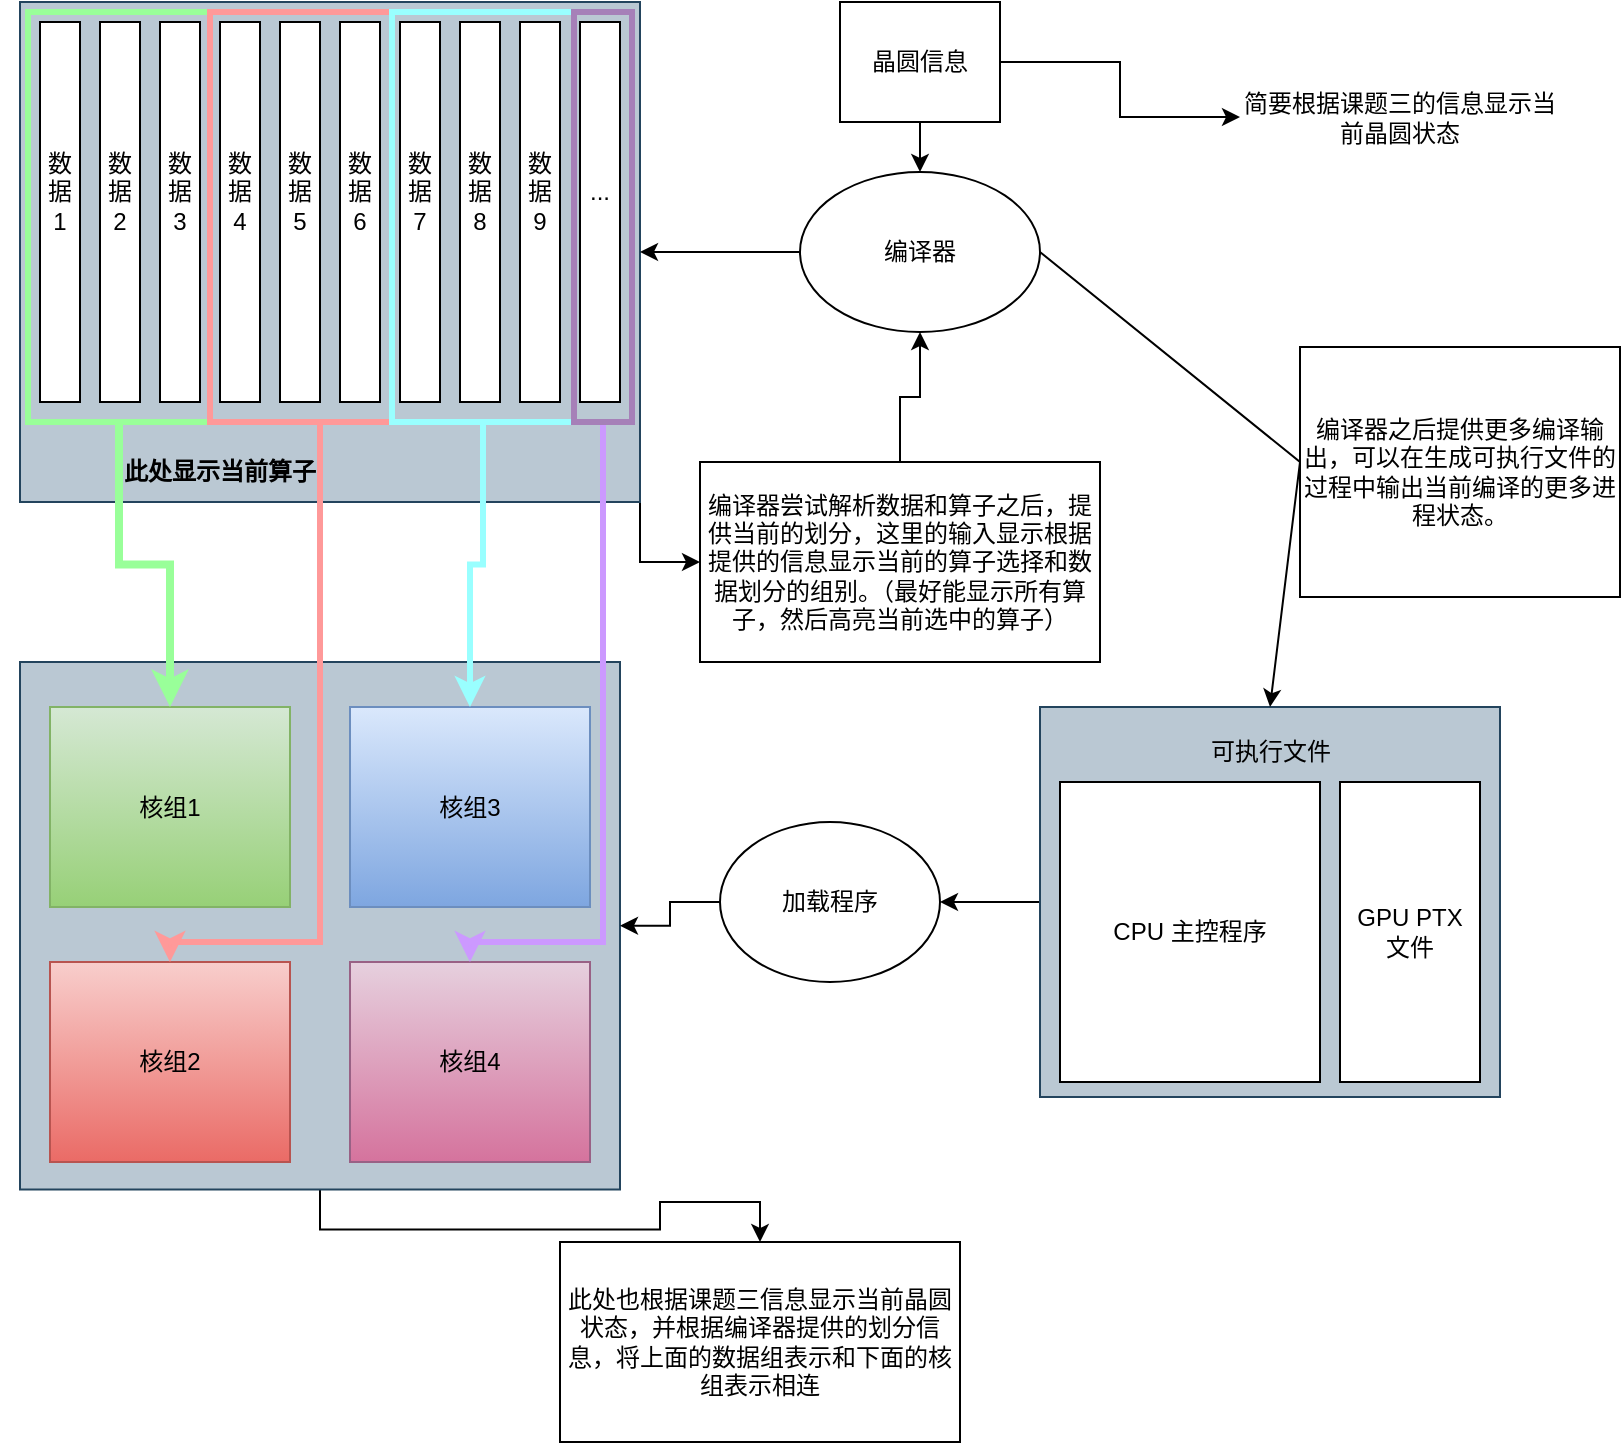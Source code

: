 <mxfile version="24.8.4">
  <diagram name="Page-1" id="mz1Ur3lC-kKvIxkAm4-n">
    <mxGraphModel dx="1374" dy="810" grid="1" gridSize="10" guides="1" tooltips="1" connect="1" arrows="1" fold="1" page="1" pageScale="1" pageWidth="850" pageHeight="1100" math="0" shadow="0">
      <root>
        <mxCell id="0" />
        <mxCell id="1" parent="0" />
        <mxCell id="eL6V0xW0Z7W9l1deCJd3-5" style="edgeStyle=orthogonalEdgeStyle;rounded=0;orthogonalLoop=1;jettySize=auto;html=1;exitX=1;exitY=1;exitDx=0;exitDy=0;" edge="1" parent="1" source="n7QWhcrF3B2wRNdfnVHo-2" target="eL6V0xW0Z7W9l1deCJd3-4">
          <mxGeometry relative="1" as="geometry" />
        </mxCell>
        <mxCell id="n7QWhcrF3B2wRNdfnVHo-2" value="" style="rounded=0;whiteSpace=wrap;html=1;rotation=0;fillColor=#bac8d3;strokeColor=#23445d;" parent="1" vertex="1">
          <mxGeometry x="20" y="10" width="310" height="250" as="geometry" />
        </mxCell>
        <mxCell id="n7QWhcrF3B2wRNdfnVHo-3" value="" style="rounded=0;whiteSpace=wrap;html=1;" parent="1" vertex="1">
          <mxGeometry x="30" y="20" width="20" height="190" as="geometry" />
        </mxCell>
        <mxCell id="n7QWhcrF3B2wRNdfnVHo-4" value="" style="rounded=0;whiteSpace=wrap;html=1;" parent="1" vertex="1">
          <mxGeometry x="60" y="20" width="20" height="190" as="geometry" />
        </mxCell>
        <mxCell id="n7QWhcrF3B2wRNdfnVHo-5" value="" style="rounded=0;whiteSpace=wrap;html=1;" parent="1" vertex="1">
          <mxGeometry x="90" y="20" width="20" height="190" as="geometry" />
        </mxCell>
        <mxCell id="n7QWhcrF3B2wRNdfnVHo-6" value="" style="rounded=0;whiteSpace=wrap;html=1;" parent="1" vertex="1">
          <mxGeometry x="150" y="20" width="20" height="190" as="geometry" />
        </mxCell>
        <mxCell id="n7QWhcrF3B2wRNdfnVHo-7" value="" style="rounded=0;whiteSpace=wrap;html=1;" parent="1" vertex="1">
          <mxGeometry x="120" y="20" width="20" height="190" as="geometry" />
        </mxCell>
        <mxCell id="n7QWhcrF3B2wRNdfnVHo-8" value="" style="rounded=0;whiteSpace=wrap;html=1;" parent="1" vertex="1">
          <mxGeometry x="180" y="20" width="20" height="190" as="geometry" />
        </mxCell>
        <mxCell id="n7QWhcrF3B2wRNdfnVHo-9" value="" style="rounded=0;whiteSpace=wrap;html=1;" parent="1" vertex="1">
          <mxGeometry x="210" y="20" width="20" height="190" as="geometry" />
        </mxCell>
        <mxCell id="n7QWhcrF3B2wRNdfnVHo-10" value="" style="rounded=0;whiteSpace=wrap;html=1;" parent="1" vertex="1">
          <mxGeometry x="240" y="20" width="20" height="190" as="geometry" />
        </mxCell>
        <mxCell id="n7QWhcrF3B2wRNdfnVHo-11" value="" style="rounded=0;whiteSpace=wrap;html=1;" parent="1" vertex="1">
          <mxGeometry x="270" y="20" width="20" height="190" as="geometry" />
        </mxCell>
        <mxCell id="n7QWhcrF3B2wRNdfnVHo-13" value="" style="rounded=0;whiteSpace=wrap;html=1;" parent="1" vertex="1">
          <mxGeometry x="300" y="20" width="20" height="190" as="geometry" />
        </mxCell>
        <mxCell id="n7QWhcrF3B2wRNdfnVHo-14" value="&lt;b&gt;此处显示当前算子&lt;/b&gt;" style="text;html=1;align=center;verticalAlign=middle;whiteSpace=wrap;rounded=0;" parent="1" vertex="1">
          <mxGeometry x="55" y="230" width="130" height="30" as="geometry" />
        </mxCell>
        <mxCell id="n7QWhcrF3B2wRNdfnVHo-15" value="数&lt;br&gt;据&lt;br&gt;1" style="text;html=1;align=center;verticalAlign=middle;whiteSpace=wrap;rounded=0;rotation=0;" parent="1" vertex="1">
          <mxGeometry x="10" y="90" width="60" height="30" as="geometry" />
        </mxCell>
        <mxCell id="n7QWhcrF3B2wRNdfnVHo-16" value="数&lt;br&gt;据&lt;br&gt;2" style="text;html=1;align=center;verticalAlign=middle;whiteSpace=wrap;rounded=0;rotation=0;" parent="1" vertex="1">
          <mxGeometry x="40" y="90" width="60" height="30" as="geometry" />
        </mxCell>
        <mxCell id="n7QWhcrF3B2wRNdfnVHo-17" value="数&lt;br&gt;据&lt;br&gt;3" style="text;html=1;align=center;verticalAlign=middle;whiteSpace=wrap;rounded=0;rotation=0;" parent="1" vertex="1">
          <mxGeometry x="70" y="90" width="60" height="30" as="geometry" />
        </mxCell>
        <mxCell id="n7QWhcrF3B2wRNdfnVHo-18" value="数&lt;br&gt;据&lt;br&gt;4" style="text;html=1;align=center;verticalAlign=middle;whiteSpace=wrap;rounded=0;rotation=0;" parent="1" vertex="1">
          <mxGeometry x="100" y="90" width="60" height="30" as="geometry" />
        </mxCell>
        <mxCell id="n7QWhcrF3B2wRNdfnVHo-19" value="数&lt;br&gt;据&lt;br&gt;5" style="text;html=1;align=center;verticalAlign=middle;whiteSpace=wrap;rounded=0;rotation=0;" parent="1" vertex="1">
          <mxGeometry x="130" y="90" width="60" height="30" as="geometry" />
        </mxCell>
        <mxCell id="n7QWhcrF3B2wRNdfnVHo-20" value="数&lt;br&gt;据&lt;br&gt;6" style="text;html=1;align=center;verticalAlign=middle;whiteSpace=wrap;rounded=0;rotation=0;" parent="1" vertex="1">
          <mxGeometry x="160" y="90" width="60" height="30" as="geometry" />
        </mxCell>
        <mxCell id="n7QWhcrF3B2wRNdfnVHo-21" value="数&lt;br&gt;据&lt;br&gt;7" style="text;html=1;align=center;verticalAlign=middle;whiteSpace=wrap;rounded=0;rotation=0;" parent="1" vertex="1">
          <mxGeometry x="190" y="90" width="60" height="30" as="geometry" />
        </mxCell>
        <mxCell id="n7QWhcrF3B2wRNdfnVHo-22" value="数&lt;br&gt;据&lt;br&gt;8" style="text;html=1;align=center;verticalAlign=middle;whiteSpace=wrap;rounded=0;rotation=0;" parent="1" vertex="1">
          <mxGeometry x="220" y="90" width="60" height="30" as="geometry" />
        </mxCell>
        <mxCell id="n7QWhcrF3B2wRNdfnVHo-23" value="数&lt;br&gt;据&lt;br&gt;9" style="text;html=1;align=center;verticalAlign=middle;whiteSpace=wrap;rounded=0;rotation=0;" parent="1" vertex="1">
          <mxGeometry x="250" y="90" width="60" height="30" as="geometry" />
        </mxCell>
        <mxCell id="n7QWhcrF3B2wRNdfnVHo-25" value="..." style="text;html=1;align=center;verticalAlign=middle;whiteSpace=wrap;rounded=0;rotation=0;" parent="1" vertex="1">
          <mxGeometry x="280" y="90" width="60" height="30" as="geometry" />
        </mxCell>
        <mxCell id="eL6V0xW0Z7W9l1deCJd3-6" style="edgeStyle=orthogonalEdgeStyle;rounded=0;orthogonalLoop=1;jettySize=auto;html=1;exitX=0;exitY=0.5;exitDx=0;exitDy=0;entryX=1;entryY=0.5;entryDx=0;entryDy=0;" edge="1" parent="1" source="n7QWhcrF3B2wRNdfnVHo-26" target="n7QWhcrF3B2wRNdfnVHo-2">
          <mxGeometry relative="1" as="geometry" />
        </mxCell>
        <mxCell id="n7QWhcrF3B2wRNdfnVHo-26" value="编译器" style="ellipse;whiteSpace=wrap;html=1;" parent="1" vertex="1">
          <mxGeometry x="410" y="95" width="120" height="80" as="geometry" />
        </mxCell>
        <mxCell id="eL6V0xW0Z7W9l1deCJd3-2" style="edgeStyle=orthogonalEdgeStyle;rounded=0;orthogonalLoop=1;jettySize=auto;html=1;exitX=1;exitY=0.5;exitDx=0;exitDy=0;entryX=0;entryY=0.5;entryDx=0;entryDy=0;" edge="1" parent="1" source="n7QWhcrF3B2wRNdfnVHo-28" target="eL6V0xW0Z7W9l1deCJd3-3">
          <mxGeometry relative="1" as="geometry">
            <mxPoint x="620" y="40" as="targetPoint" />
          </mxGeometry>
        </mxCell>
        <mxCell id="n7QWhcrF3B2wRNdfnVHo-28" value="晶圆信息" style="rounded=0;whiteSpace=wrap;html=1;" parent="1" vertex="1">
          <mxGeometry x="430" y="10" width="80" height="60" as="geometry" />
        </mxCell>
        <mxCell id="n7QWhcrF3B2wRNdfnVHo-29" value="" style="endArrow=classic;html=1;rounded=0;exitX=0.5;exitY=1;exitDx=0;exitDy=0;entryX=0.5;entryY=0;entryDx=0;entryDy=0;" parent="1" source="n7QWhcrF3B2wRNdfnVHo-28" target="n7QWhcrF3B2wRNdfnVHo-26" edge="1">
          <mxGeometry width="50" height="50" relative="1" as="geometry">
            <mxPoint x="205" y="380" as="sourcePoint" />
            <mxPoint x="255" y="330" as="targetPoint" />
          </mxGeometry>
        </mxCell>
        <mxCell id="n7QWhcrF3B2wRNdfnVHo-52" style="edgeStyle=orthogonalEdgeStyle;rounded=0;orthogonalLoop=1;jettySize=auto;html=1;entryX=1;entryY=0.5;entryDx=0;entryDy=0;" parent="1" source="n7QWhcrF3B2wRNdfnVHo-39" target="n7QWhcrF3B2wRNdfnVHo-51" edge="1">
          <mxGeometry relative="1" as="geometry" />
        </mxCell>
        <mxCell id="n7QWhcrF3B2wRNdfnVHo-39" value="" style="rounded=0;whiteSpace=wrap;html=1;fillColor=#bac8d3;strokeColor=#23445d;" parent="1" vertex="1">
          <mxGeometry x="530" y="362.5" width="230" height="195" as="geometry" />
        </mxCell>
        <mxCell id="n7QWhcrF3B2wRNdfnVHo-40" value="" style="endArrow=classic;html=1;rounded=0;entryX=0.5;entryY=0;entryDx=0;entryDy=0;exitX=1;exitY=0.5;exitDx=0;exitDy=0;" parent="1" source="n7QWhcrF3B2wRNdfnVHo-26" target="n7QWhcrF3B2wRNdfnVHo-39" edge="1">
          <mxGeometry width="50" height="50" relative="1" as="geometry">
            <mxPoint x="530" y="135" as="sourcePoint" />
            <mxPoint x="265" y="330" as="targetPoint" />
            <Array as="points">
              <mxPoint x="660" y="240" />
            </Array>
          </mxGeometry>
        </mxCell>
        <mxCell id="n7QWhcrF3B2wRNdfnVHo-41" value="可执行文件" style="text;html=1;align=center;verticalAlign=middle;whiteSpace=wrap;rounded=0;" parent="1" vertex="1">
          <mxGeometry x="612.5" y="370" width="65" height="30" as="geometry" />
        </mxCell>
        <mxCell id="n7QWhcrF3B2wRNdfnVHo-44" value="CPU 主控程序" style="rounded=0;whiteSpace=wrap;html=1;" parent="1" vertex="1">
          <mxGeometry x="540" y="400" width="130" height="150" as="geometry" />
        </mxCell>
        <mxCell id="n7QWhcrF3B2wRNdfnVHo-45" value="GPU PTX&lt;br&gt;文件" style="rounded=0;whiteSpace=wrap;html=1;" parent="1" vertex="1">
          <mxGeometry x="680" y="400" width="70" height="150" as="geometry" />
        </mxCell>
        <mxCell id="eL6V0xW0Z7W9l1deCJd3-10" style="edgeStyle=orthogonalEdgeStyle;rounded=0;orthogonalLoop=1;jettySize=auto;html=1;exitX=0.5;exitY=1;exitDx=0;exitDy=0;" edge="1" parent="1" source="n7QWhcrF3B2wRNdfnVHo-46" target="eL6V0xW0Z7W9l1deCJd3-9">
          <mxGeometry relative="1" as="geometry" />
        </mxCell>
        <mxCell id="n7QWhcrF3B2wRNdfnVHo-46" value="" style="rounded=0;whiteSpace=wrap;html=1;fillColor=#bac8d3;strokeColor=#23445d;" parent="1" vertex="1">
          <mxGeometry x="20" y="340" width="300" height="263.75" as="geometry" />
        </mxCell>
        <mxCell id="n7QWhcrF3B2wRNdfnVHo-47" value="核组1" style="rounded=0;whiteSpace=wrap;html=1;fillColor=#d5e8d4;gradientColor=#97d077;strokeColor=#82b366;" parent="1" vertex="1">
          <mxGeometry x="35" y="362.5" width="120" height="100" as="geometry" />
        </mxCell>
        <mxCell id="n7QWhcrF3B2wRNdfnVHo-48" value="核组3" style="rounded=0;whiteSpace=wrap;html=1;fillColor=#dae8fc;gradientColor=#7ea6e0;strokeColor=#6c8ebf;" parent="1" vertex="1">
          <mxGeometry x="185" y="362.5" width="120" height="100" as="geometry" />
        </mxCell>
        <mxCell id="n7QWhcrF3B2wRNdfnVHo-49" value="核组2" style="rounded=0;whiteSpace=wrap;html=1;fillColor=#f8cecc;gradientColor=#ea6b66;strokeColor=#b85450;" parent="1" vertex="1">
          <mxGeometry x="35" y="490" width="120" height="100" as="geometry" />
        </mxCell>
        <mxCell id="n7QWhcrF3B2wRNdfnVHo-50" value="核组4" style="rounded=0;whiteSpace=wrap;html=1;fillColor=#e6d0de;gradientColor=#d5739d;strokeColor=#996185;" parent="1" vertex="1">
          <mxGeometry x="185" y="490" width="120" height="100" as="geometry" />
        </mxCell>
        <mxCell id="n7QWhcrF3B2wRNdfnVHo-53" style="edgeStyle=orthogonalEdgeStyle;rounded=0;orthogonalLoop=1;jettySize=auto;html=1;exitX=0;exitY=0.5;exitDx=0;exitDy=0;entryX=1;entryY=0.5;entryDx=0;entryDy=0;" parent="1" source="n7QWhcrF3B2wRNdfnVHo-51" target="n7QWhcrF3B2wRNdfnVHo-46" edge="1">
          <mxGeometry relative="1" as="geometry" />
        </mxCell>
        <mxCell id="n7QWhcrF3B2wRNdfnVHo-51" value="加载程序" style="ellipse;whiteSpace=wrap;html=1;" parent="1" vertex="1">
          <mxGeometry x="370" y="420" width="110" height="80" as="geometry" />
        </mxCell>
        <mxCell id="n7QWhcrF3B2wRNdfnVHo-60" style="edgeStyle=orthogonalEdgeStyle;rounded=0;orthogonalLoop=1;jettySize=auto;html=1;exitX=0.5;exitY=1;exitDx=0;exitDy=0;strokeColor=#99FF99;strokeWidth=4;" parent="1" source="n7QWhcrF3B2wRNdfnVHo-56" target="n7QWhcrF3B2wRNdfnVHo-47" edge="1">
          <mxGeometry relative="1" as="geometry" />
        </mxCell>
        <mxCell id="n7QWhcrF3B2wRNdfnVHo-56" value="" style="rounded=0;whiteSpace=wrap;html=1;fillColor=none;strokeColor=#99FF99;strokeWidth=3;" parent="1" vertex="1">
          <mxGeometry x="24" y="15" width="91" height="205" as="geometry" />
        </mxCell>
        <mxCell id="n7QWhcrF3B2wRNdfnVHo-61" style="edgeStyle=orthogonalEdgeStyle;rounded=0;orthogonalLoop=1;jettySize=auto;html=1;exitX=0.5;exitY=1;exitDx=0;exitDy=0;entryX=0.5;entryY=0;entryDx=0;entryDy=0;strokeColor=#FF9999;strokeWidth=3;" parent="1" source="n7QWhcrF3B2wRNdfnVHo-57" target="n7QWhcrF3B2wRNdfnVHo-49" edge="1">
          <mxGeometry relative="1" as="geometry">
            <Array as="points">
              <mxPoint x="170" y="220" />
              <mxPoint x="170" y="480" />
              <mxPoint x="95" y="480" />
            </Array>
          </mxGeometry>
        </mxCell>
        <mxCell id="n7QWhcrF3B2wRNdfnVHo-57" value="" style="rounded=0;whiteSpace=wrap;html=1;fillColor=none;strokeColor=#FF9999;strokeWidth=3;" parent="1" vertex="1">
          <mxGeometry x="115" y="15" width="91" height="205" as="geometry" />
        </mxCell>
        <mxCell id="n7QWhcrF3B2wRNdfnVHo-62" style="edgeStyle=orthogonalEdgeStyle;rounded=0;orthogonalLoop=1;jettySize=auto;html=1;exitX=0.5;exitY=1;exitDx=0;exitDy=0;entryX=0.5;entryY=0;entryDx=0;entryDy=0;strokeColor=#99FFFF;strokeWidth=3;" parent="1" source="n7QWhcrF3B2wRNdfnVHo-58" target="n7QWhcrF3B2wRNdfnVHo-48" edge="1">
          <mxGeometry relative="1" as="geometry" />
        </mxCell>
        <mxCell id="n7QWhcrF3B2wRNdfnVHo-58" value="" style="rounded=0;whiteSpace=wrap;html=1;fillColor=none;strokeColor=#99FFFF;strokeWidth=3;" parent="1" vertex="1">
          <mxGeometry x="206" y="15" width="91" height="205" as="geometry" />
        </mxCell>
        <mxCell id="n7QWhcrF3B2wRNdfnVHo-63" style="edgeStyle=orthogonalEdgeStyle;rounded=0;orthogonalLoop=1;jettySize=auto;html=1;exitX=0.5;exitY=1;exitDx=0;exitDy=0;entryX=0.5;entryY=0;entryDx=0;entryDy=0;strokeColor=#CC99FF;strokeWidth=3;" parent="1" source="n7QWhcrF3B2wRNdfnVHo-59" target="n7QWhcrF3B2wRNdfnVHo-50" edge="1">
          <mxGeometry relative="1" as="geometry">
            <Array as="points">
              <mxPoint x="312" y="480" />
              <mxPoint x="245" y="480" />
            </Array>
          </mxGeometry>
        </mxCell>
        <mxCell id="n7QWhcrF3B2wRNdfnVHo-59" value="" style="rounded=0;whiteSpace=wrap;html=1;fillColor=none;strokeColor=#A680B8;strokeWidth=3;" parent="1" vertex="1">
          <mxGeometry x="297" y="15" width="29" height="205" as="geometry" />
        </mxCell>
        <mxCell id="eL6V0xW0Z7W9l1deCJd3-3" value="简要根据课题三的信息显示当前晶圆状态" style="text;html=1;align=center;verticalAlign=middle;whiteSpace=wrap;rounded=0;" vertex="1" parent="1">
          <mxGeometry x="630" y="25" width="160" height="85" as="geometry" />
        </mxCell>
        <mxCell id="eL6V0xW0Z7W9l1deCJd3-7" style="edgeStyle=orthogonalEdgeStyle;rounded=0;orthogonalLoop=1;jettySize=auto;html=1;exitX=0.5;exitY=0;exitDx=0;exitDy=0;entryX=0.5;entryY=1;entryDx=0;entryDy=0;" edge="1" parent="1" source="eL6V0xW0Z7W9l1deCJd3-4" target="n7QWhcrF3B2wRNdfnVHo-26">
          <mxGeometry relative="1" as="geometry" />
        </mxCell>
        <mxCell id="eL6V0xW0Z7W9l1deCJd3-4" value="编译器尝试解析数据和算子之后，提供当前的划分，这里的输入显示根据提供的信息显示当前的算子选择和数据划分的组别。（最好能显示所有算子，然后高亮当前选中的算子）" style="rounded=0;whiteSpace=wrap;html=1;" vertex="1" parent="1">
          <mxGeometry x="360" y="240" width="200" height="100" as="geometry" />
        </mxCell>
        <mxCell id="eL6V0xW0Z7W9l1deCJd3-8" value="编译器之后提供更多编译输出，可以在生成可执行文件的过程中输出当前编译的更多进程状态。" style="rounded=0;whiteSpace=wrap;html=1;" vertex="1" parent="1">
          <mxGeometry x="660" y="182.5" width="160" height="125" as="geometry" />
        </mxCell>
        <mxCell id="eL6V0xW0Z7W9l1deCJd3-9" value="此处也根据课题三信息显示当前晶圆状态，并根据编译器提供的划分信息，将上面的数据组表示和下面的核组表示相连" style="rounded=0;whiteSpace=wrap;html=1;" vertex="1" parent="1">
          <mxGeometry x="290" y="630" width="200" height="100" as="geometry" />
        </mxCell>
      </root>
    </mxGraphModel>
  </diagram>
</mxfile>
